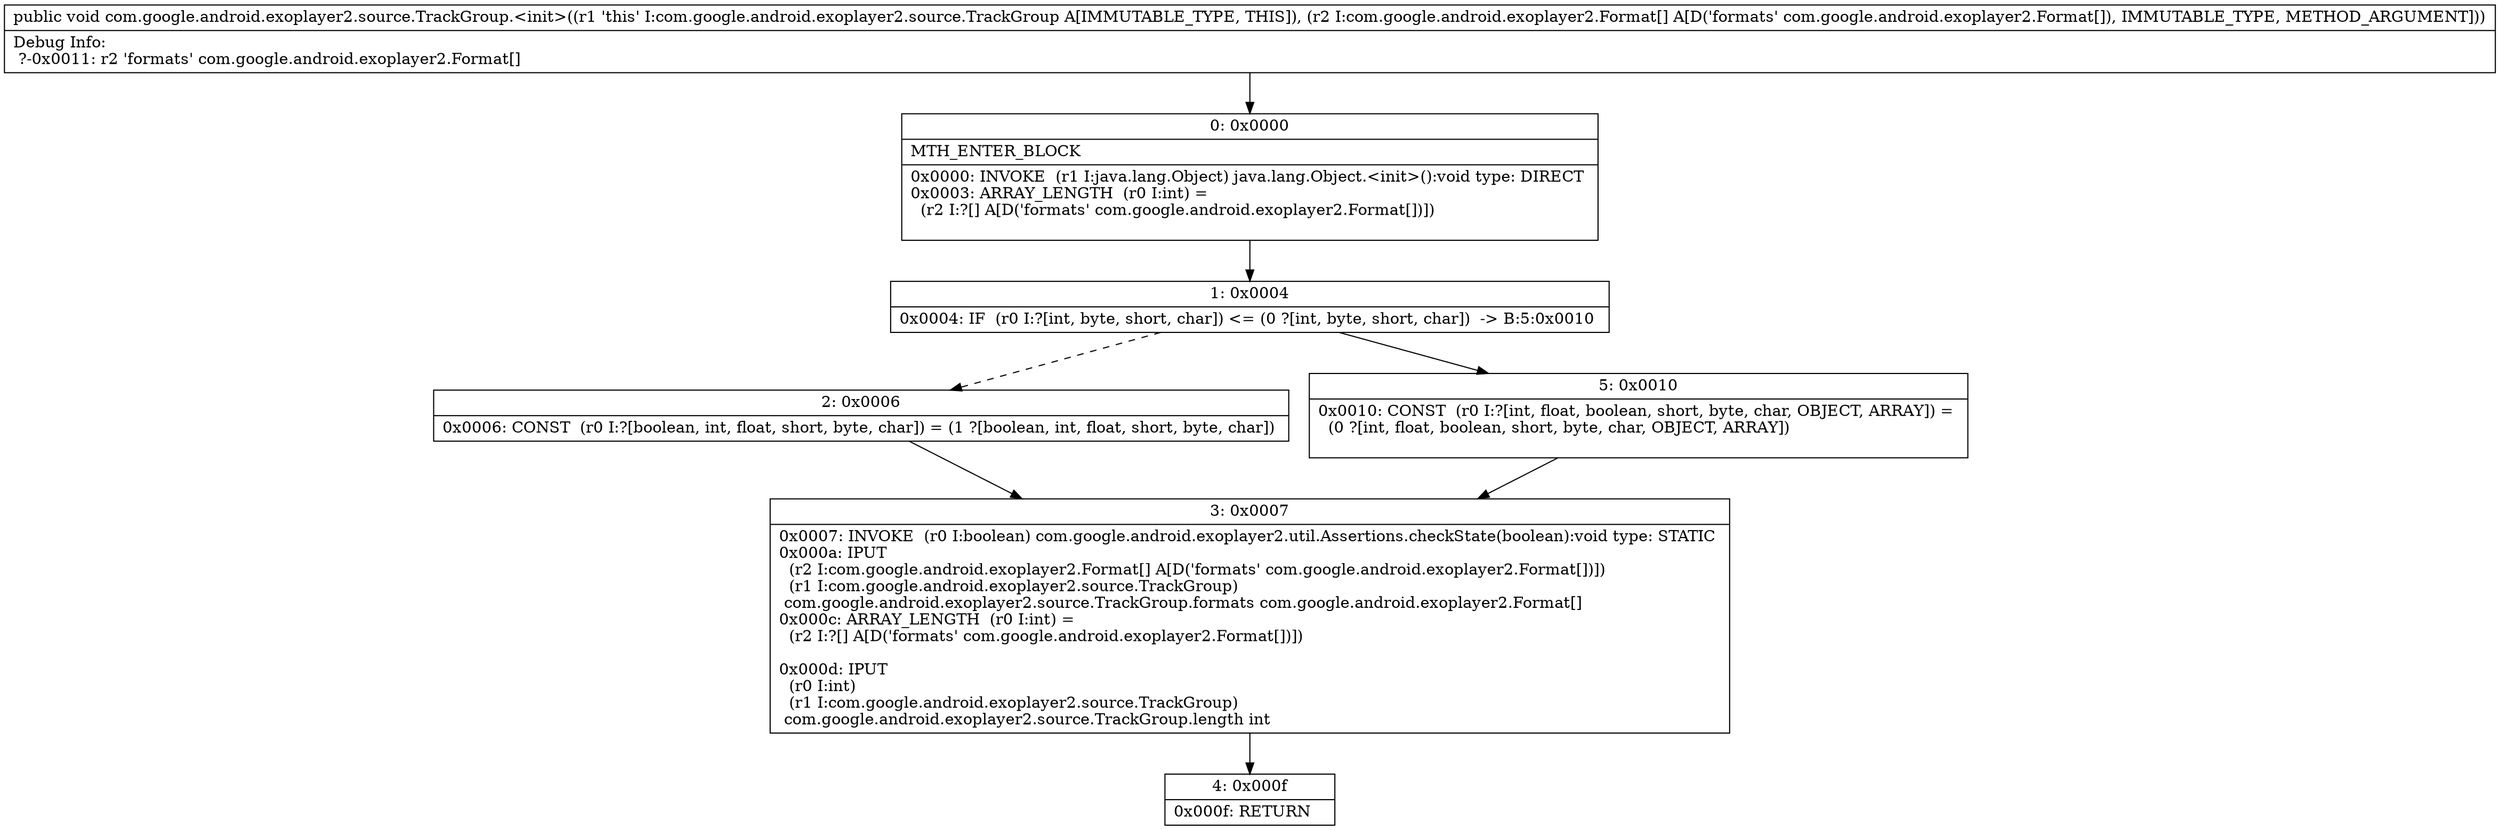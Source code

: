 digraph "CFG forcom.google.android.exoplayer2.source.TrackGroup.\<init\>([Lcom\/google\/android\/exoplayer2\/Format;)V" {
Node_0 [shape=record,label="{0\:\ 0x0000|MTH_ENTER_BLOCK\l|0x0000: INVOKE  (r1 I:java.lang.Object) java.lang.Object.\<init\>():void type: DIRECT \l0x0003: ARRAY_LENGTH  (r0 I:int) = \l  (r2 I:?[] A[D('formats' com.google.android.exoplayer2.Format[])])\l \l}"];
Node_1 [shape=record,label="{1\:\ 0x0004|0x0004: IF  (r0 I:?[int, byte, short, char]) \<= (0 ?[int, byte, short, char])  \-\> B:5:0x0010 \l}"];
Node_2 [shape=record,label="{2\:\ 0x0006|0x0006: CONST  (r0 I:?[boolean, int, float, short, byte, char]) = (1 ?[boolean, int, float, short, byte, char]) \l}"];
Node_3 [shape=record,label="{3\:\ 0x0007|0x0007: INVOKE  (r0 I:boolean) com.google.android.exoplayer2.util.Assertions.checkState(boolean):void type: STATIC \l0x000a: IPUT  \l  (r2 I:com.google.android.exoplayer2.Format[] A[D('formats' com.google.android.exoplayer2.Format[])])\l  (r1 I:com.google.android.exoplayer2.source.TrackGroup)\l com.google.android.exoplayer2.source.TrackGroup.formats com.google.android.exoplayer2.Format[] \l0x000c: ARRAY_LENGTH  (r0 I:int) = \l  (r2 I:?[] A[D('formats' com.google.android.exoplayer2.Format[])])\l \l0x000d: IPUT  \l  (r0 I:int)\l  (r1 I:com.google.android.exoplayer2.source.TrackGroup)\l com.google.android.exoplayer2.source.TrackGroup.length int \l}"];
Node_4 [shape=record,label="{4\:\ 0x000f|0x000f: RETURN   \l}"];
Node_5 [shape=record,label="{5\:\ 0x0010|0x0010: CONST  (r0 I:?[int, float, boolean, short, byte, char, OBJECT, ARRAY]) = \l  (0 ?[int, float, boolean, short, byte, char, OBJECT, ARRAY])\l \l}"];
MethodNode[shape=record,label="{public void com.google.android.exoplayer2.source.TrackGroup.\<init\>((r1 'this' I:com.google.android.exoplayer2.source.TrackGroup A[IMMUTABLE_TYPE, THIS]), (r2 I:com.google.android.exoplayer2.Format[] A[D('formats' com.google.android.exoplayer2.Format[]), IMMUTABLE_TYPE, METHOD_ARGUMENT]))  | Debug Info:\l  ?\-0x0011: r2 'formats' com.google.android.exoplayer2.Format[]\l}"];
MethodNode -> Node_0;
Node_0 -> Node_1;
Node_1 -> Node_2[style=dashed];
Node_1 -> Node_5;
Node_2 -> Node_3;
Node_3 -> Node_4;
Node_5 -> Node_3;
}


